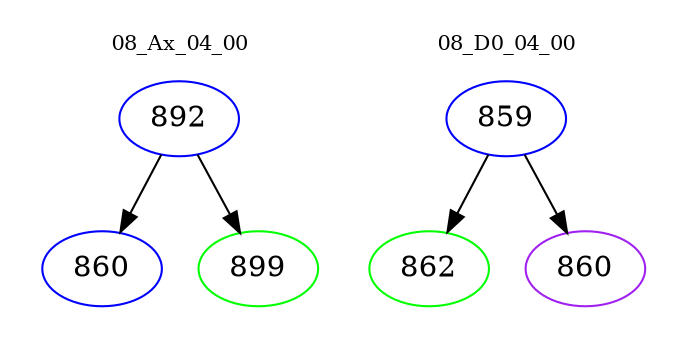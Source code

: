 digraph{
subgraph cluster_0 {
color = white
label = "08_Ax_04_00";
fontsize=10;
T0_892 [label="892", color="blue"]
T0_892 -> T0_860 [color="black"]
T0_860 [label="860", color="blue"]
T0_892 -> T0_899 [color="black"]
T0_899 [label="899", color="green"]
}
subgraph cluster_1 {
color = white
label = "08_D0_04_00";
fontsize=10;
T1_859 [label="859", color="blue"]
T1_859 -> T1_862 [color="black"]
T1_862 [label="862", color="green"]
T1_859 -> T1_860 [color="black"]
T1_860 [label="860", color="purple"]
}
}
